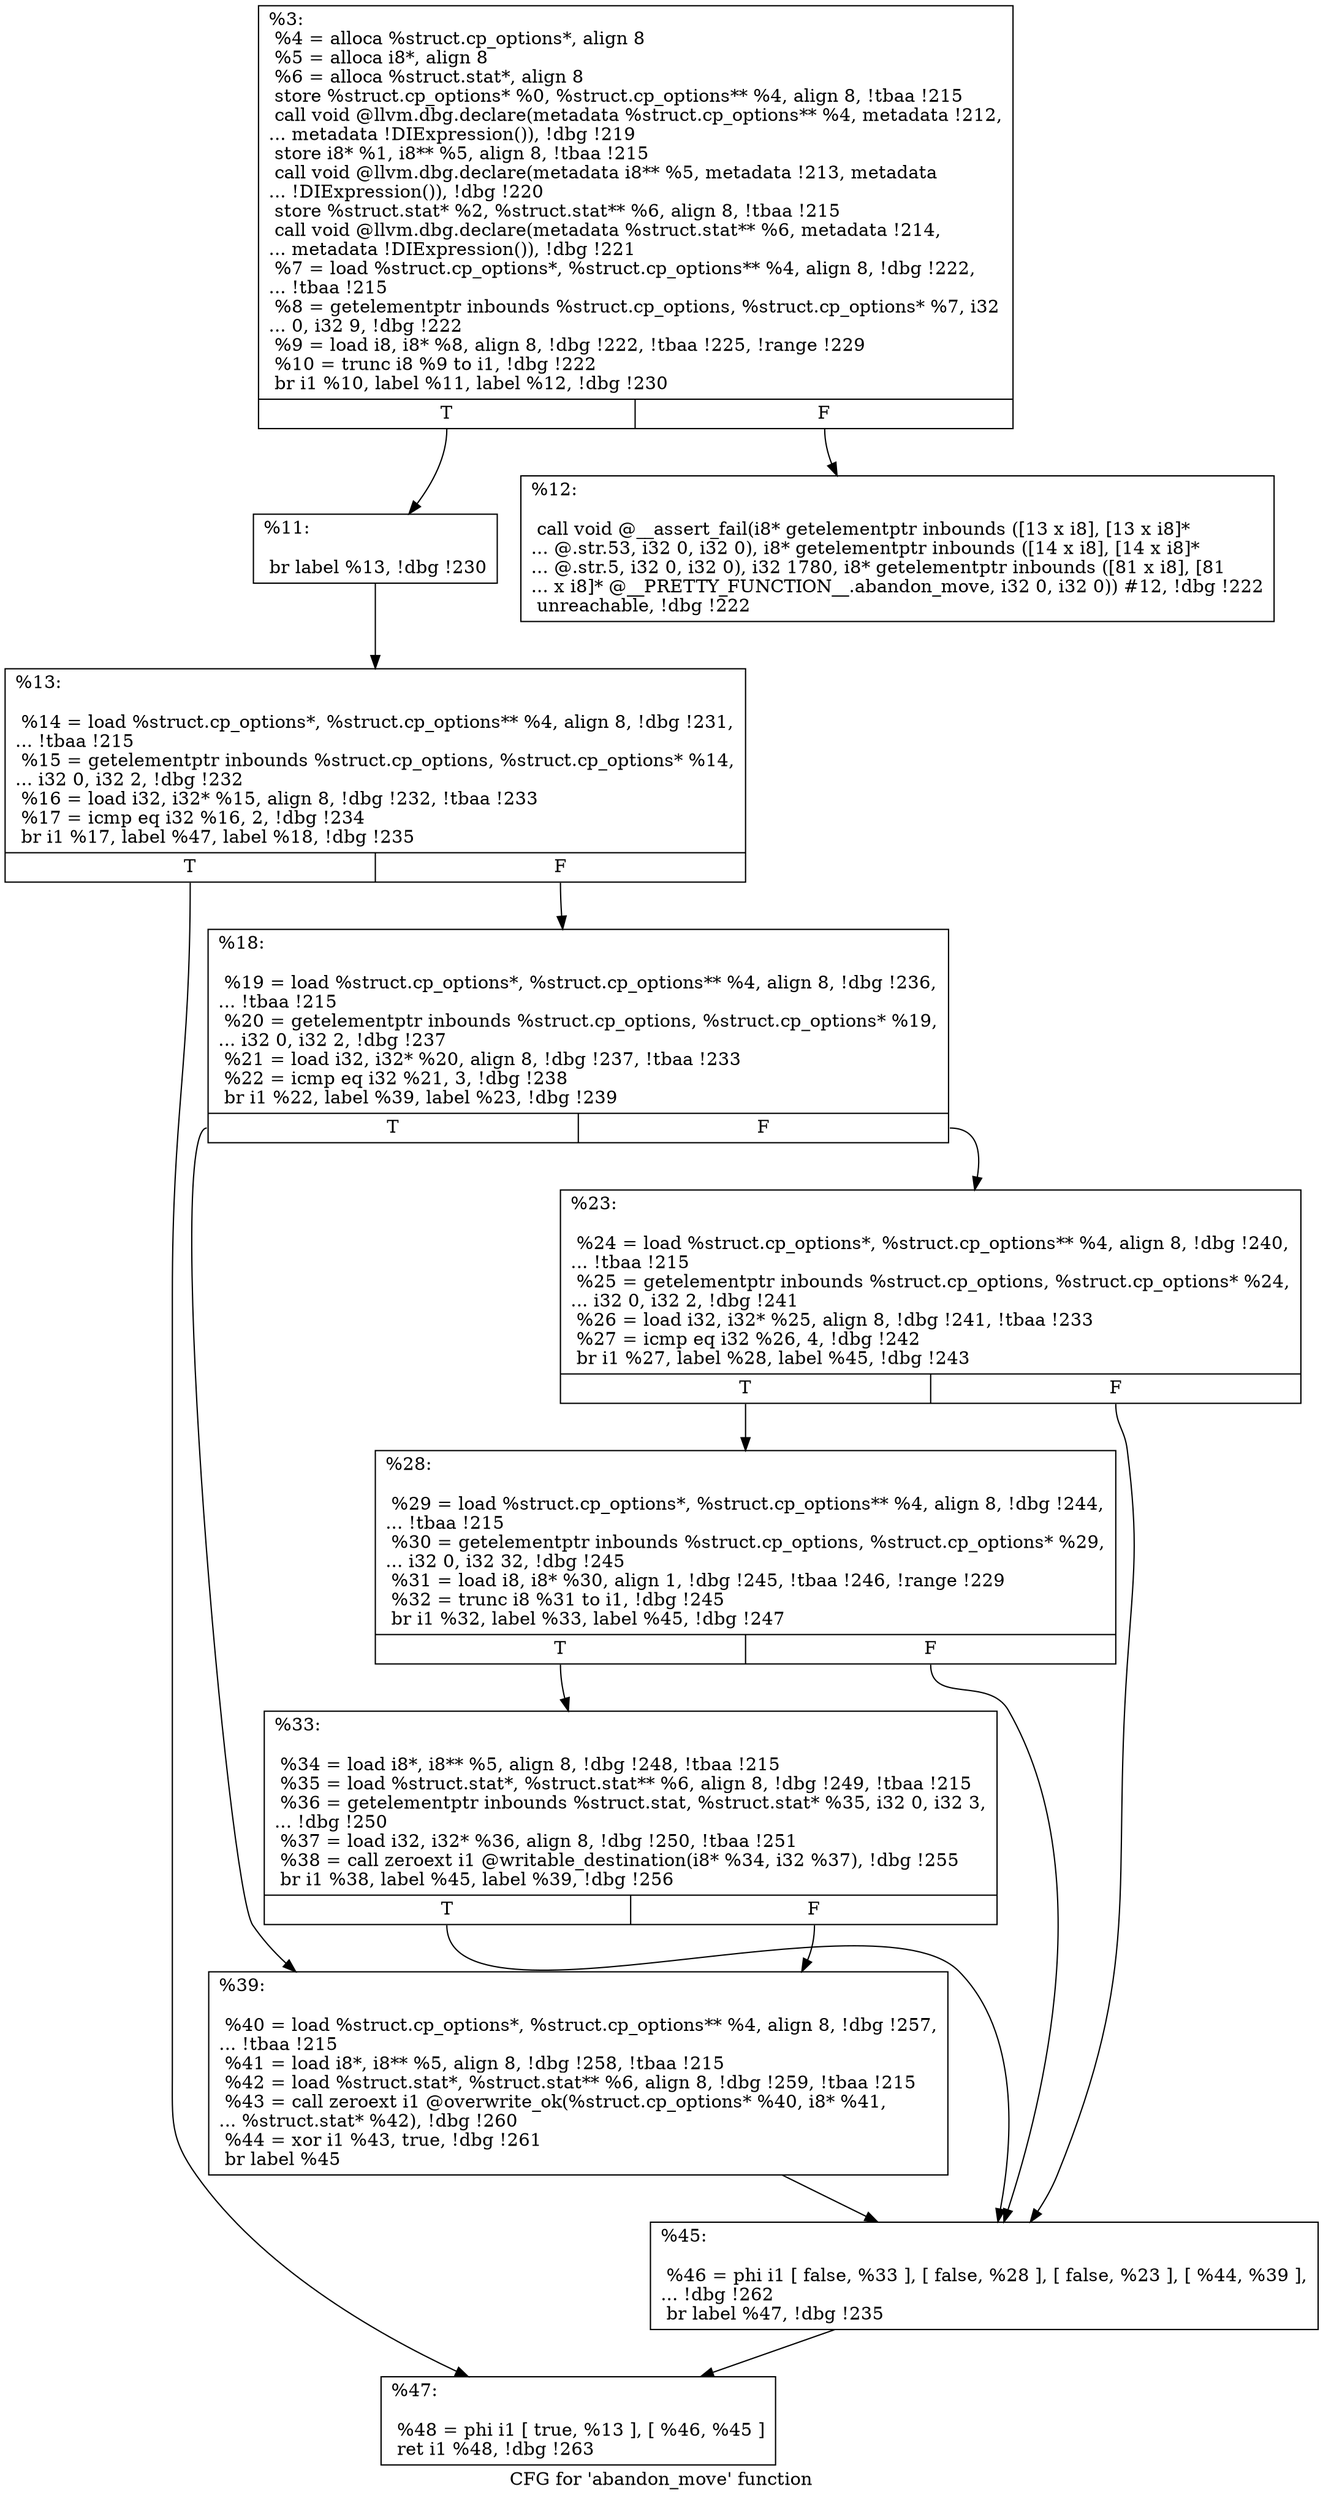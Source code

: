 digraph "CFG for 'abandon_move' function" {
	label="CFG for 'abandon_move' function";

	Node0x25ff7d0 [shape=record,label="{%3:\l  %4 = alloca %struct.cp_options*, align 8\l  %5 = alloca i8*, align 8\l  %6 = alloca %struct.stat*, align 8\l  store %struct.cp_options* %0, %struct.cp_options** %4, align 8, !tbaa !215\l  call void @llvm.dbg.declare(metadata %struct.cp_options** %4, metadata !212,\l... metadata !DIExpression()), !dbg !219\l  store i8* %1, i8** %5, align 8, !tbaa !215\l  call void @llvm.dbg.declare(metadata i8** %5, metadata !213, metadata\l... !DIExpression()), !dbg !220\l  store %struct.stat* %2, %struct.stat** %6, align 8, !tbaa !215\l  call void @llvm.dbg.declare(metadata %struct.stat** %6, metadata !214,\l... metadata !DIExpression()), !dbg !221\l  %7 = load %struct.cp_options*, %struct.cp_options** %4, align 8, !dbg !222,\l... !tbaa !215\l  %8 = getelementptr inbounds %struct.cp_options, %struct.cp_options* %7, i32\l... 0, i32 9, !dbg !222\l  %9 = load i8, i8* %8, align 8, !dbg !222, !tbaa !225, !range !229\l  %10 = trunc i8 %9 to i1, !dbg !222\l  br i1 %10, label %11, label %12, !dbg !230\l|{<s0>T|<s1>F}}"];
	Node0x25ff7d0:s0 -> Node0x2602640;
	Node0x25ff7d0:s1 -> Node0x2602690;
	Node0x2602640 [shape=record,label="{%11:\l\l  br label %13, !dbg !230\l}"];
	Node0x2602640 -> Node0x26026e0;
	Node0x2602690 [shape=record,label="{%12:\l\l  call void @__assert_fail(i8* getelementptr inbounds ([13 x i8], [13 x i8]*\l... @.str.53, i32 0, i32 0), i8* getelementptr inbounds ([14 x i8], [14 x i8]*\l... @.str.5, i32 0, i32 0), i32 1780, i8* getelementptr inbounds ([81 x i8], [81\l... x i8]* @__PRETTY_FUNCTION__.abandon_move, i32 0, i32 0)) #12, !dbg !222\l  unreachable, !dbg !222\l}"];
	Node0x26026e0 [shape=record,label="{%13:\l\l  %14 = load %struct.cp_options*, %struct.cp_options** %4, align 8, !dbg !231,\l... !tbaa !215\l  %15 = getelementptr inbounds %struct.cp_options, %struct.cp_options* %14,\l... i32 0, i32 2, !dbg !232\l  %16 = load i32, i32* %15, align 8, !dbg !232, !tbaa !233\l  %17 = icmp eq i32 %16, 2, !dbg !234\l  br i1 %17, label %47, label %18, !dbg !235\l|{<s0>T|<s1>F}}"];
	Node0x26026e0:s0 -> Node0x2602910;
	Node0x26026e0:s1 -> Node0x2602730;
	Node0x2602730 [shape=record,label="{%18:\l\l  %19 = load %struct.cp_options*, %struct.cp_options** %4, align 8, !dbg !236,\l... !tbaa !215\l  %20 = getelementptr inbounds %struct.cp_options, %struct.cp_options* %19,\l... i32 0, i32 2, !dbg !237\l  %21 = load i32, i32* %20, align 8, !dbg !237, !tbaa !233\l  %22 = icmp eq i32 %21, 3, !dbg !238\l  br i1 %22, label %39, label %23, !dbg !239\l|{<s0>T|<s1>F}}"];
	Node0x2602730:s0 -> Node0x2602870;
	Node0x2602730:s1 -> Node0x2602780;
	Node0x2602780 [shape=record,label="{%23:\l\l  %24 = load %struct.cp_options*, %struct.cp_options** %4, align 8, !dbg !240,\l... !tbaa !215\l  %25 = getelementptr inbounds %struct.cp_options, %struct.cp_options* %24,\l... i32 0, i32 2, !dbg !241\l  %26 = load i32, i32* %25, align 8, !dbg !241, !tbaa !233\l  %27 = icmp eq i32 %26, 4, !dbg !242\l  br i1 %27, label %28, label %45, !dbg !243\l|{<s0>T|<s1>F}}"];
	Node0x2602780:s0 -> Node0x26027d0;
	Node0x2602780:s1 -> Node0x26028c0;
	Node0x26027d0 [shape=record,label="{%28:\l\l  %29 = load %struct.cp_options*, %struct.cp_options** %4, align 8, !dbg !244,\l... !tbaa !215\l  %30 = getelementptr inbounds %struct.cp_options, %struct.cp_options* %29,\l... i32 0, i32 32, !dbg !245\l  %31 = load i8, i8* %30, align 1, !dbg !245, !tbaa !246, !range !229\l  %32 = trunc i8 %31 to i1, !dbg !245\l  br i1 %32, label %33, label %45, !dbg !247\l|{<s0>T|<s1>F}}"];
	Node0x26027d0:s0 -> Node0x2602820;
	Node0x26027d0:s1 -> Node0x26028c0;
	Node0x2602820 [shape=record,label="{%33:\l\l  %34 = load i8*, i8** %5, align 8, !dbg !248, !tbaa !215\l  %35 = load %struct.stat*, %struct.stat** %6, align 8, !dbg !249, !tbaa !215\l  %36 = getelementptr inbounds %struct.stat, %struct.stat* %35, i32 0, i32 3,\l... !dbg !250\l  %37 = load i32, i32* %36, align 8, !dbg !250, !tbaa !251\l  %38 = call zeroext i1 @writable_destination(i8* %34, i32 %37), !dbg !255\l  br i1 %38, label %45, label %39, !dbg !256\l|{<s0>T|<s1>F}}"];
	Node0x2602820:s0 -> Node0x26028c0;
	Node0x2602820:s1 -> Node0x2602870;
	Node0x2602870 [shape=record,label="{%39:\l\l  %40 = load %struct.cp_options*, %struct.cp_options** %4, align 8, !dbg !257,\l... !tbaa !215\l  %41 = load i8*, i8** %5, align 8, !dbg !258, !tbaa !215\l  %42 = load %struct.stat*, %struct.stat** %6, align 8, !dbg !259, !tbaa !215\l  %43 = call zeroext i1 @overwrite_ok(%struct.cp_options* %40, i8* %41,\l... %struct.stat* %42), !dbg !260\l  %44 = xor i1 %43, true, !dbg !261\l  br label %45\l}"];
	Node0x2602870 -> Node0x26028c0;
	Node0x26028c0 [shape=record,label="{%45:\l\l  %46 = phi i1 [ false, %33 ], [ false, %28 ], [ false, %23 ], [ %44, %39 ],\l... !dbg !262\l  br label %47, !dbg !235\l}"];
	Node0x26028c0 -> Node0x2602910;
	Node0x2602910 [shape=record,label="{%47:\l\l  %48 = phi i1 [ true, %13 ], [ %46, %45 ]\l  ret i1 %48, !dbg !263\l}"];
}
